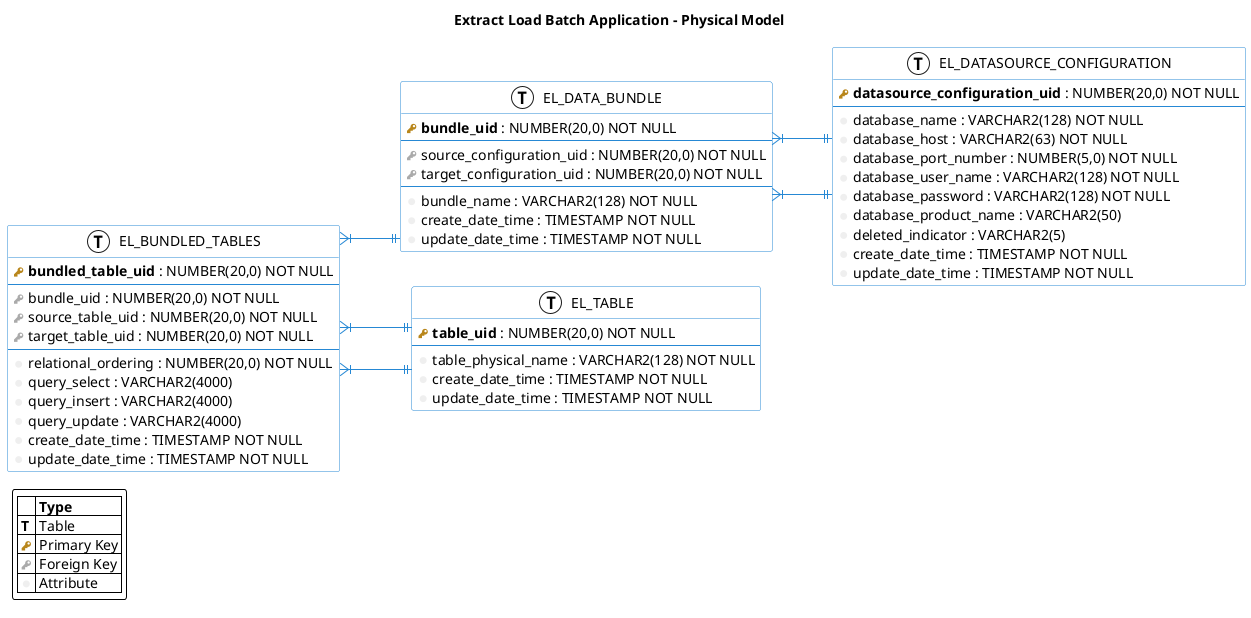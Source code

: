 @startuml
left to right direction
skinparam roundcorner 5
skinparam linetype ortho
skinparam shadowing false
skinparam handwritten false
skinparam class {
    BackgroundColor white
    ArrowColor #2688d4
    BorderColor #2688d4
}
skinparam legendBackgroundColor white

!define primary_key(name) <b><color:#b8861b><&key></color> name</b>
!define foreign_key(name) <color:#aaaaaa><&key></color> name
!define column(name) <color:#efefef><&media-record></color> name
!define table(logical, physical) entity "logical" as physical << (T, white) >>

'diagram title'
title Extract Load Batch Application - Physical Model

table( EL_DATASOURCE_CONFIGURATION, EL_DATASOURCE_CONFIGURATION ) {
  primary_key( datasource_configuration_uid ) : NUMBER(20,0) NOT NULL
  --
  column( database_name ) : VARCHAR2(128) NOT NULL
  column( database_host ) : VARCHAR2(63) NOT NULL
  column( database_port_number ) : NUMBER(5,0) NOT NULL
  column( database_user_name ) : VARCHAR2(128) NOT NULL
  column( database_password ) : VARCHAR2(128) NOT NULL
  column( database_product_name ) : VARCHAR2(50)
  column( deleted_indicator ) : VARCHAR2(5)
  column( create_date_time ) : TIMESTAMP NOT NULL
  column( update_date_time ) : TIMESTAMP NOT NULL
}

table( EL_DATA_BUNDLE, EL_DATA_BUNDLE ) {
  primary_key( bundle_uid ) : NUMBER(20,0) NOT NULL
  --
  foreign_key( source_configuration_uid ) : NUMBER(20,0) NOT NULL
  foreign_key( target_configuration_uid ) : NUMBER(20,0) NOT NULL
  --
  column( bundle_name ) : VARCHAR2(128) NOT NULL
  column( create_date_time ) : TIMESTAMP NOT NULL
  column( update_date_time ) : TIMESTAMP NOT NULL
}

table( EL_TABLE, EL_TABLE ) {
  primary_key( table_uid ) : NUMBER(20,0) NOT NULL
  --
  column( table_physical_name ) : VARCHAR2(128) NOT NULL
  column( create_date_time ) : TIMESTAMP NOT NULL
  column( update_date_time ) : TIMESTAMP NOT NULL
}

table( EL_BUNDLED_TABLES, EL_BUNDLED_TABLES ) {
  primary_key( bundled_table_uid ) : NUMBER(20,0) NOT NULL
  --
  foreign_key( bundle_uid ) : NUMBER(20,0) NOT NULL
  foreign_key( source_table_uid ) : NUMBER(20,0) NOT NULL
  foreign_key( target_table_uid ) : NUMBER(20,0) NOT NULL
  --
  column( relational_ordering ) : NUMBER(20,0) NOT NULL
  column( query_select ) : VARCHAR2(4000)
  column( query_insert ) : VARCHAR2(4000)
  column( query_update ) : VARCHAR2(4000)
  column( create_date_time ) : TIMESTAMP NOT NULL
  column( update_date_time ) : TIMESTAMP NOT NULL
}

EL_DATA_BUNDLE }|--|| EL_DATASOURCE_CONFIGURATION
EL_DATA_BUNDLE }|--|| EL_DATASOURCE_CONFIGURATION
EL_BUNDLED_TABLES }|--|| EL_DATA_BUNDLE
EL_BUNDLED_TABLES }|--|| EL_TABLE
EL_BUNDLED_TABLES }|--|| EL_TABLE

legend left
    |= |= Type |
    | <b>T</b> | Table |
    | <color:#b8861b><&key></color> | Primary Key |
    | <color:#aaaaaa><&key></color> | Foreign Key |
    | <color:#efefef><&media-record></color> | Attribute |
endlegend

@enduml